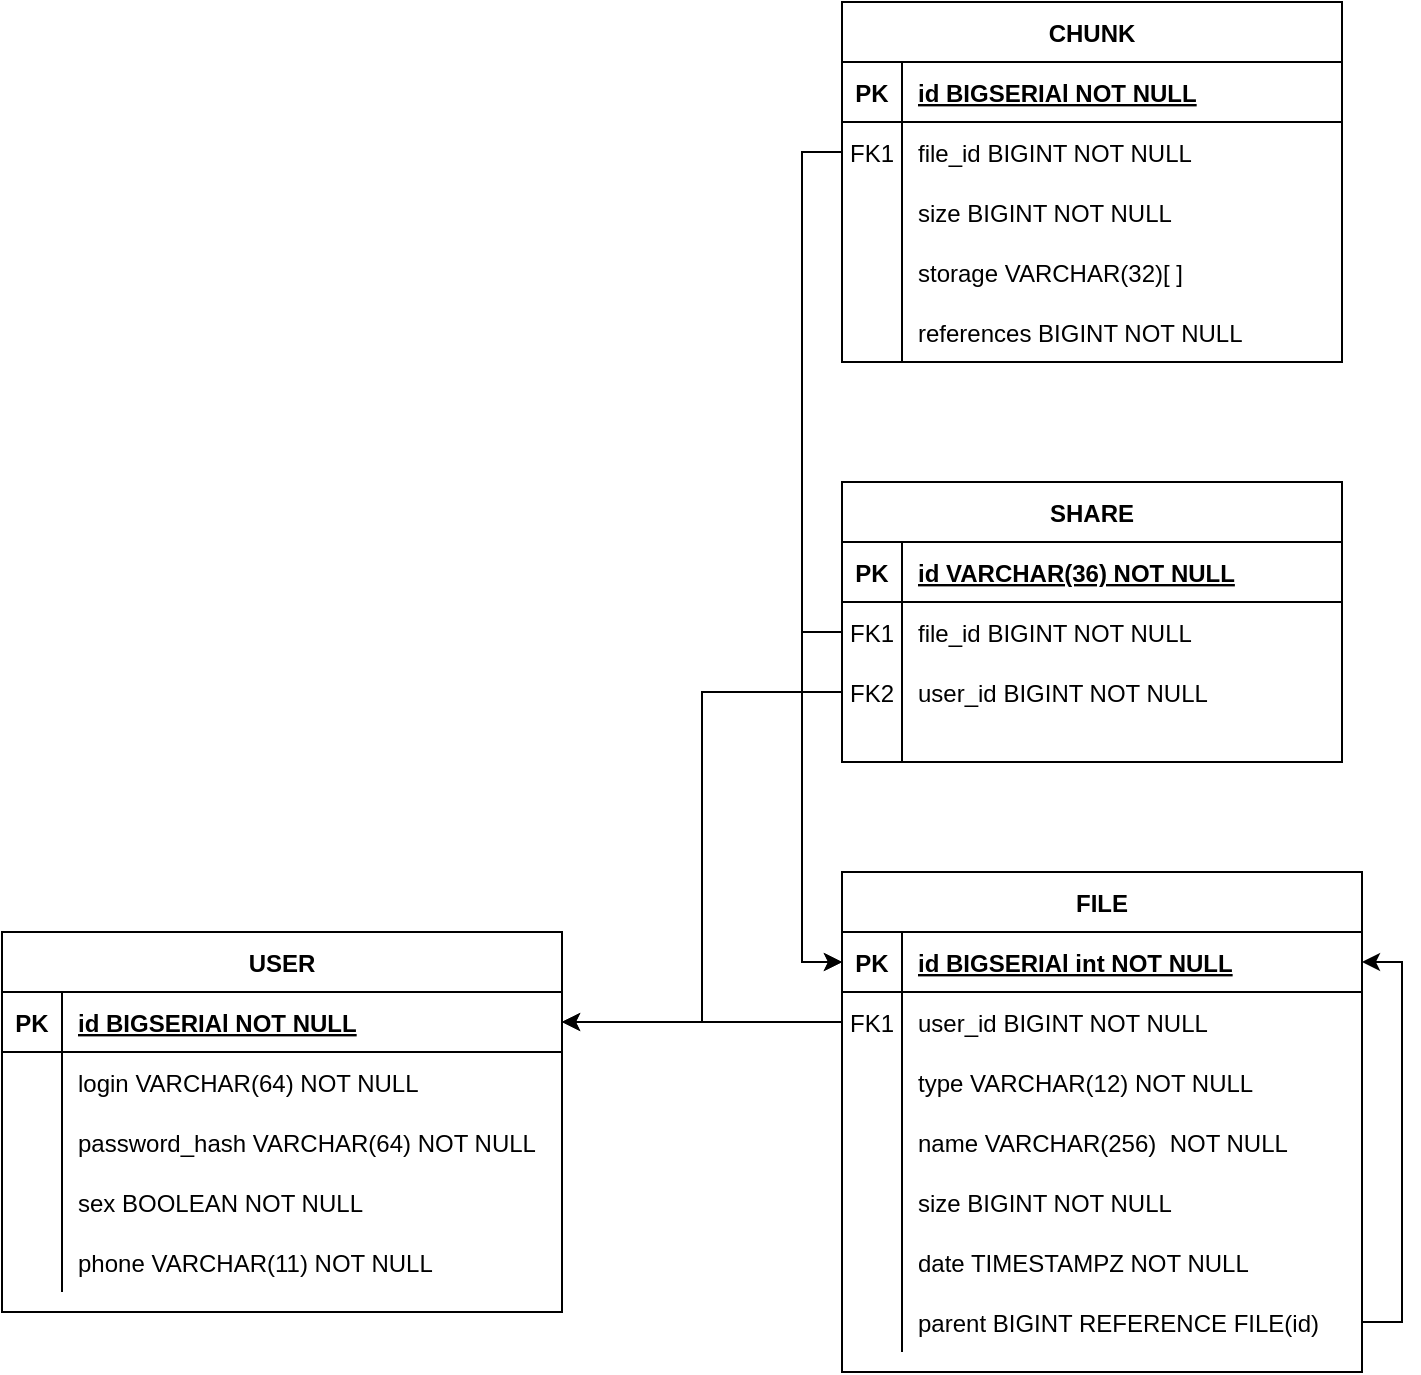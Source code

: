 <mxfile version="13.10.4" type="device"><diagram id="R2lEEEUBdFMjLlhIrx00" name="Page-1"><mxGraphModel dx="1350" dy="804" grid="1" gridSize="10" guides="1" tooltips="1" connect="1" arrows="1" fold="1" page="1" pageScale="1" pageWidth="850" pageHeight="1100" math="0" shadow="0" extFonts="Permanent Marker^https://fonts.googleapis.com/css?family=Permanent+Marker"><root><mxCell id="0"/><mxCell id="1" parent="0"/><mxCell id="C-vyLk0tnHw3VtMMgP7b-2" value="FILE" style="shape=table;startSize=30;container=1;collapsible=1;childLayout=tableLayout;fixedRows=1;rowLines=0;fontStyle=1;align=center;resizeLast=1;" parent="1" vertex="1"><mxGeometry x="460" y="445" width="260" height="250" as="geometry"/></mxCell><mxCell id="C-vyLk0tnHw3VtMMgP7b-3" value="" style="shape=partialRectangle;collapsible=0;dropTarget=0;pointerEvents=0;fillColor=none;points=[[0,0.5],[1,0.5]];portConstraint=eastwest;top=0;left=0;right=0;bottom=1;" parent="C-vyLk0tnHw3VtMMgP7b-2" vertex="1"><mxGeometry y="30" width="260" height="30" as="geometry"/></mxCell><mxCell id="C-vyLk0tnHw3VtMMgP7b-4" value="PK" style="shape=partialRectangle;overflow=hidden;connectable=0;fillColor=none;top=0;left=0;bottom=0;right=0;fontStyle=1;" parent="C-vyLk0tnHw3VtMMgP7b-3" vertex="1"><mxGeometry width="30" height="30" as="geometry"/></mxCell><mxCell id="C-vyLk0tnHw3VtMMgP7b-5" value="id BIGSERIAl int NOT NULL " style="shape=partialRectangle;overflow=hidden;connectable=0;fillColor=none;top=0;left=0;bottom=0;right=0;align=left;spacingLeft=6;fontStyle=5;" parent="C-vyLk0tnHw3VtMMgP7b-3" vertex="1"><mxGeometry x="30" width="230" height="30" as="geometry"/></mxCell><mxCell id="C-vyLk0tnHw3VtMMgP7b-6" value="" style="shape=partialRectangle;collapsible=0;dropTarget=0;pointerEvents=0;fillColor=none;points=[[0,0.5],[1,0.5]];portConstraint=eastwest;top=0;left=0;right=0;bottom=0;" parent="C-vyLk0tnHw3VtMMgP7b-2" vertex="1"><mxGeometry y="60" width="260" height="30" as="geometry"/></mxCell><mxCell id="C-vyLk0tnHw3VtMMgP7b-7" value="FK1" style="shape=partialRectangle;overflow=hidden;connectable=0;fillColor=none;top=0;left=0;bottom=0;right=0;" parent="C-vyLk0tnHw3VtMMgP7b-6" vertex="1"><mxGeometry width="30" height="30" as="geometry"/></mxCell><mxCell id="C-vyLk0tnHw3VtMMgP7b-8" value="user_id BIGINT NOT NULL" style="shape=partialRectangle;overflow=hidden;connectable=0;fillColor=none;top=0;left=0;bottom=0;right=0;align=left;spacingLeft=6;" parent="C-vyLk0tnHw3VtMMgP7b-6" vertex="1"><mxGeometry x="30" width="230" height="30" as="geometry"/></mxCell><mxCell id="77K1l9T2cYWj8vdlIYly-48" style="shape=partialRectangle;collapsible=0;dropTarget=0;pointerEvents=0;fillColor=none;points=[[0,0.5],[1,0.5]];portConstraint=eastwest;top=0;left=0;right=0;bottom=0;" parent="C-vyLk0tnHw3VtMMgP7b-2" vertex="1"><mxGeometry y="90" width="260" height="30" as="geometry"/></mxCell><mxCell id="77K1l9T2cYWj8vdlIYly-49" style="shape=partialRectangle;overflow=hidden;connectable=0;fillColor=none;top=0;left=0;bottom=0;right=0;" parent="77K1l9T2cYWj8vdlIYly-48" vertex="1"><mxGeometry width="30" height="30" as="geometry"/></mxCell><mxCell id="77K1l9T2cYWj8vdlIYly-50" value="type VARCHAR(12) NOT NULL" style="shape=partialRectangle;overflow=hidden;connectable=0;fillColor=none;top=0;left=0;bottom=0;right=0;align=left;spacingLeft=6;" parent="77K1l9T2cYWj8vdlIYly-48" vertex="1"><mxGeometry x="30" width="230" height="30" as="geometry"/></mxCell><mxCell id="77K1l9T2cYWj8vdlIYly-45" style="shape=partialRectangle;collapsible=0;dropTarget=0;pointerEvents=0;fillColor=none;points=[[0,0.5],[1,0.5]];portConstraint=eastwest;top=0;left=0;right=0;bottom=0;" parent="C-vyLk0tnHw3VtMMgP7b-2" vertex="1"><mxGeometry y="120" width="260" height="30" as="geometry"/></mxCell><mxCell id="77K1l9T2cYWj8vdlIYly-46" style="shape=partialRectangle;overflow=hidden;connectable=0;fillColor=none;top=0;left=0;bottom=0;right=0;" parent="77K1l9T2cYWj8vdlIYly-45" vertex="1"><mxGeometry width="30" height="30" as="geometry"/></mxCell><mxCell id="77K1l9T2cYWj8vdlIYly-47" value="name VARCHAR(256)  NOT NULL" style="shape=partialRectangle;overflow=hidden;connectable=0;fillColor=none;top=0;left=0;bottom=0;right=0;align=left;spacingLeft=6;" parent="77K1l9T2cYWj8vdlIYly-45" vertex="1"><mxGeometry x="30" width="230" height="30" as="geometry"/></mxCell><mxCell id="77K1l9T2cYWj8vdlIYly-87" style="shape=partialRectangle;collapsible=0;dropTarget=0;pointerEvents=0;fillColor=none;points=[[0,0.5],[1,0.5]];portConstraint=eastwest;top=0;left=0;right=0;bottom=0;" parent="C-vyLk0tnHw3VtMMgP7b-2" vertex="1"><mxGeometry y="150" width="260" height="30" as="geometry"/></mxCell><mxCell id="77K1l9T2cYWj8vdlIYly-88" style="shape=partialRectangle;overflow=hidden;connectable=0;fillColor=none;top=0;left=0;bottom=0;right=0;" parent="77K1l9T2cYWj8vdlIYly-87" vertex="1"><mxGeometry width="30" height="30" as="geometry"/></mxCell><mxCell id="77K1l9T2cYWj8vdlIYly-89" value="size BIGINT NOT NULL" style="shape=partialRectangle;overflow=hidden;connectable=0;fillColor=none;top=0;left=0;bottom=0;right=0;align=left;spacingLeft=6;" parent="77K1l9T2cYWj8vdlIYly-87" vertex="1"><mxGeometry x="30" width="230" height="30" as="geometry"/></mxCell><mxCell id="zLgnKXOsH9FnOLVHSkLM-1" style="shape=partialRectangle;collapsible=0;dropTarget=0;pointerEvents=0;fillColor=none;points=[[0,0.5],[1,0.5]];portConstraint=eastwest;top=0;left=0;right=0;bottom=0;" vertex="1" parent="C-vyLk0tnHw3VtMMgP7b-2"><mxGeometry y="180" width="260" height="30" as="geometry"/></mxCell><mxCell id="zLgnKXOsH9FnOLVHSkLM-2" style="shape=partialRectangle;overflow=hidden;connectable=0;fillColor=none;top=0;left=0;bottom=0;right=0;" vertex="1" parent="zLgnKXOsH9FnOLVHSkLM-1"><mxGeometry width="30" height="30" as="geometry"/></mxCell><mxCell id="zLgnKXOsH9FnOLVHSkLM-3" value="date TIMESTAMPZ NOT NULL" style="shape=partialRectangle;overflow=hidden;connectable=0;fillColor=none;top=0;left=0;bottom=0;right=0;align=left;spacingLeft=6;" vertex="1" parent="zLgnKXOsH9FnOLVHSkLM-1"><mxGeometry x="30" width="230" height="30" as="geometry"/></mxCell><mxCell id="77K1l9T2cYWj8vdlIYly-74" style="edgeStyle=orthogonalEdgeStyle;rounded=0;orthogonalLoop=1;jettySize=auto;html=1;exitX=1;exitY=0.5;exitDx=0;exitDy=0;entryX=1;entryY=0.5;entryDx=0;entryDy=0;" parent="C-vyLk0tnHw3VtMMgP7b-2" source="77K1l9T2cYWj8vdlIYly-65" target="C-vyLk0tnHw3VtMMgP7b-3" edge="1"><mxGeometry relative="1" as="geometry"/></mxCell><mxCell id="77K1l9T2cYWj8vdlIYly-65" style="shape=partialRectangle;collapsible=0;dropTarget=0;pointerEvents=0;fillColor=none;points=[[0,0.5],[1,0.5]];portConstraint=eastwest;top=0;left=0;right=0;bottom=0;" parent="C-vyLk0tnHw3VtMMgP7b-2" vertex="1"><mxGeometry y="210" width="260" height="30" as="geometry"/></mxCell><mxCell id="77K1l9T2cYWj8vdlIYly-66" style="shape=partialRectangle;overflow=hidden;connectable=0;fillColor=none;top=0;left=0;bottom=0;right=0;" parent="77K1l9T2cYWj8vdlIYly-65" vertex="1"><mxGeometry width="30" height="30" as="geometry"/></mxCell><mxCell id="77K1l9T2cYWj8vdlIYly-67" value="parent BIGINT REFERENCE FILE(id)" style="shape=partialRectangle;overflow=hidden;connectable=0;fillColor=none;top=0;left=0;bottom=0;right=0;align=left;spacingLeft=6;" parent="77K1l9T2cYWj8vdlIYly-65" vertex="1"><mxGeometry x="30" width="230" height="30" as="geometry"/></mxCell><mxCell id="C-vyLk0tnHw3VtMMgP7b-13" value="CHUNK" style="shape=table;startSize=30;container=1;collapsible=1;childLayout=tableLayout;fixedRows=1;rowLines=0;fontStyle=1;align=center;resizeLast=1;" parent="1" vertex="1"><mxGeometry x="460" y="10" width="250" height="180" as="geometry"/></mxCell><mxCell id="C-vyLk0tnHw3VtMMgP7b-14" value="" style="shape=partialRectangle;collapsible=0;dropTarget=0;pointerEvents=0;fillColor=none;points=[[0,0.5],[1,0.5]];portConstraint=eastwest;top=0;left=0;right=0;bottom=1;" parent="C-vyLk0tnHw3VtMMgP7b-13" vertex="1"><mxGeometry y="30" width="250" height="30" as="geometry"/></mxCell><mxCell id="C-vyLk0tnHw3VtMMgP7b-15" value="PK" style="shape=partialRectangle;overflow=hidden;connectable=0;fillColor=none;top=0;left=0;bottom=0;right=0;fontStyle=1;" parent="C-vyLk0tnHw3VtMMgP7b-14" vertex="1"><mxGeometry width="30" height="30" as="geometry"/></mxCell><mxCell id="C-vyLk0tnHw3VtMMgP7b-16" value="id BIGSERIAl NOT NULL " style="shape=partialRectangle;overflow=hidden;connectable=0;fillColor=none;top=0;left=0;bottom=0;right=0;align=left;spacingLeft=6;fontStyle=5;" parent="C-vyLk0tnHw3VtMMgP7b-14" vertex="1"><mxGeometry x="30" width="220" height="30" as="geometry"/></mxCell><mxCell id="C-vyLk0tnHw3VtMMgP7b-17" value="" style="shape=partialRectangle;collapsible=0;dropTarget=0;pointerEvents=0;fillColor=none;points=[[0,0.5],[1,0.5]];portConstraint=eastwest;top=0;left=0;right=0;bottom=0;" parent="C-vyLk0tnHw3VtMMgP7b-13" vertex="1"><mxGeometry y="60" width="250" height="30" as="geometry"/></mxCell><mxCell id="C-vyLk0tnHw3VtMMgP7b-18" value="FK1" style="shape=partialRectangle;overflow=hidden;connectable=0;fillColor=none;top=0;left=0;bottom=0;right=0;" parent="C-vyLk0tnHw3VtMMgP7b-17" vertex="1"><mxGeometry width="30" height="30" as="geometry"/></mxCell><mxCell id="C-vyLk0tnHw3VtMMgP7b-19" value="file_id BIGINT NOT NULL" style="shape=partialRectangle;overflow=hidden;connectable=0;fillColor=none;top=0;left=0;bottom=0;right=0;align=left;spacingLeft=6;" parent="C-vyLk0tnHw3VtMMgP7b-17" vertex="1"><mxGeometry x="30" width="220" height="30" as="geometry"/></mxCell><mxCell id="zLgnKXOsH9FnOLVHSkLM-4" style="shape=partialRectangle;collapsible=0;dropTarget=0;pointerEvents=0;fillColor=none;points=[[0,0.5],[1,0.5]];portConstraint=eastwest;top=0;left=0;right=0;bottom=0;" vertex="1" parent="C-vyLk0tnHw3VtMMgP7b-13"><mxGeometry y="90" width="250" height="30" as="geometry"/></mxCell><mxCell id="zLgnKXOsH9FnOLVHSkLM-5" style="shape=partialRectangle;overflow=hidden;connectable=0;fillColor=none;top=0;left=0;bottom=0;right=0;" vertex="1" parent="zLgnKXOsH9FnOLVHSkLM-4"><mxGeometry width="30" height="30" as="geometry"/></mxCell><mxCell id="zLgnKXOsH9FnOLVHSkLM-6" value="size BIGINT NOT NULL" style="shape=partialRectangle;overflow=hidden;connectable=0;fillColor=none;top=0;left=0;bottom=0;right=0;align=left;spacingLeft=6;" vertex="1" parent="zLgnKXOsH9FnOLVHSkLM-4"><mxGeometry x="30" width="220" height="30" as="geometry"/></mxCell><mxCell id="77K1l9T2cYWj8vdlIYly-84" style="shape=partialRectangle;collapsible=0;dropTarget=0;pointerEvents=0;fillColor=none;points=[[0,0.5],[1,0.5]];portConstraint=eastwest;top=0;left=0;right=0;bottom=0;" parent="C-vyLk0tnHw3VtMMgP7b-13" vertex="1"><mxGeometry y="120" width="250" height="30" as="geometry"/></mxCell><mxCell id="77K1l9T2cYWj8vdlIYly-85" style="shape=partialRectangle;overflow=hidden;connectable=0;fillColor=none;top=0;left=0;bottom=0;right=0;" parent="77K1l9T2cYWj8vdlIYly-84" vertex="1"><mxGeometry width="30" height="30" as="geometry"/></mxCell><mxCell id="77K1l9T2cYWj8vdlIYly-86" value="storage VARCHAR(32)[ ]" style="shape=partialRectangle;overflow=hidden;connectable=0;fillColor=none;top=0;left=0;bottom=0;right=0;align=left;spacingLeft=6;" parent="77K1l9T2cYWj8vdlIYly-84" vertex="1"><mxGeometry x="30" width="220" height="30" as="geometry"/></mxCell><mxCell id="UC0mxYp0fGT6mjoq_Wu9-1" style="shape=partialRectangle;collapsible=0;dropTarget=0;pointerEvents=0;fillColor=none;points=[[0,0.5],[1,0.5]];portConstraint=eastwest;top=0;left=0;right=0;bottom=0;" parent="C-vyLk0tnHw3VtMMgP7b-13" vertex="1"><mxGeometry y="150" width="250" height="30" as="geometry"/></mxCell><mxCell id="UC0mxYp0fGT6mjoq_Wu9-2" style="shape=partialRectangle;overflow=hidden;connectable=0;fillColor=none;top=0;left=0;bottom=0;right=0;" parent="UC0mxYp0fGT6mjoq_Wu9-1" vertex="1"><mxGeometry width="30" height="30" as="geometry"/></mxCell><mxCell id="UC0mxYp0fGT6mjoq_Wu9-3" value="references BIGINT NOT NULL" style="shape=partialRectangle;overflow=hidden;connectable=0;fillColor=none;top=0;left=0;bottom=0;right=0;align=left;spacingLeft=6;" parent="UC0mxYp0fGT6mjoq_Wu9-1" vertex="1"><mxGeometry x="30" width="220" height="30" as="geometry"/></mxCell><mxCell id="C-vyLk0tnHw3VtMMgP7b-23" value="USER" style="shape=table;startSize=30;container=1;collapsible=1;childLayout=tableLayout;fixedRows=1;rowLines=0;fontStyle=1;align=center;resizeLast=1;" parent="1" vertex="1"><mxGeometry x="40" y="475" width="280" height="190" as="geometry"/></mxCell><mxCell id="C-vyLk0tnHw3VtMMgP7b-24" value="" style="shape=partialRectangle;collapsible=0;dropTarget=0;pointerEvents=0;fillColor=none;points=[[0,0.5],[1,0.5]];portConstraint=eastwest;top=0;left=0;right=0;bottom=1;" parent="C-vyLk0tnHw3VtMMgP7b-23" vertex="1"><mxGeometry y="30" width="280" height="30" as="geometry"/></mxCell><mxCell id="C-vyLk0tnHw3VtMMgP7b-25" value="PK" style="shape=partialRectangle;overflow=hidden;connectable=0;fillColor=none;top=0;left=0;bottom=0;right=0;fontStyle=1;" parent="C-vyLk0tnHw3VtMMgP7b-24" vertex="1"><mxGeometry width="30" height="30" as="geometry"/></mxCell><mxCell id="C-vyLk0tnHw3VtMMgP7b-26" value="id BIGSERIAl NOT NULL " style="shape=partialRectangle;overflow=hidden;connectable=0;fillColor=none;top=0;left=0;bottom=0;right=0;align=left;spacingLeft=6;fontStyle=5;" parent="C-vyLk0tnHw3VtMMgP7b-24" vertex="1"><mxGeometry x="30" width="250" height="30" as="geometry"/></mxCell><mxCell id="C-vyLk0tnHw3VtMMgP7b-27" value="" style="shape=partialRectangle;collapsible=0;dropTarget=0;pointerEvents=0;fillColor=none;points=[[0,0.5],[1,0.5]];portConstraint=eastwest;top=0;left=0;right=0;bottom=0;" parent="C-vyLk0tnHw3VtMMgP7b-23" vertex="1"><mxGeometry y="60" width="280" height="30" as="geometry"/></mxCell><mxCell id="C-vyLk0tnHw3VtMMgP7b-28" value="" style="shape=partialRectangle;overflow=hidden;connectable=0;fillColor=none;top=0;left=0;bottom=0;right=0;" parent="C-vyLk0tnHw3VtMMgP7b-27" vertex="1"><mxGeometry width="30" height="30" as="geometry"/></mxCell><mxCell id="C-vyLk0tnHw3VtMMgP7b-29" value="login VARCHAR(64) NOT NULL" style="shape=partialRectangle;overflow=hidden;connectable=0;fillColor=none;top=0;left=0;bottom=0;right=0;align=left;spacingLeft=6;" parent="C-vyLk0tnHw3VtMMgP7b-27" vertex="1"><mxGeometry x="30" width="250" height="30" as="geometry"/></mxCell><mxCell id="77K1l9T2cYWj8vdlIYly-33" style="shape=partialRectangle;collapsible=0;dropTarget=0;pointerEvents=0;fillColor=none;points=[[0,0.5],[1,0.5]];portConstraint=eastwest;top=0;left=0;right=0;bottom=0;" parent="C-vyLk0tnHw3VtMMgP7b-23" vertex="1"><mxGeometry y="90" width="280" height="30" as="geometry"/></mxCell><mxCell id="77K1l9T2cYWj8vdlIYly-34" style="shape=partialRectangle;overflow=hidden;connectable=0;fillColor=none;top=0;left=0;bottom=0;right=0;" parent="77K1l9T2cYWj8vdlIYly-33" vertex="1"><mxGeometry width="30" height="30" as="geometry"/></mxCell><mxCell id="77K1l9T2cYWj8vdlIYly-35" value="password_hash VARCHAR(64) NOT NULL" style="shape=partialRectangle;overflow=hidden;connectable=0;fillColor=none;top=0;left=0;bottom=0;right=0;align=left;spacingLeft=6;" parent="77K1l9T2cYWj8vdlIYly-33" vertex="1"><mxGeometry x="30" width="250" height="30" as="geometry"/></mxCell><mxCell id="77K1l9T2cYWj8vdlIYly-36" style="shape=partialRectangle;collapsible=0;dropTarget=0;pointerEvents=0;fillColor=none;points=[[0,0.5],[1,0.5]];portConstraint=eastwest;top=0;left=0;right=0;bottom=0;" parent="C-vyLk0tnHw3VtMMgP7b-23" vertex="1"><mxGeometry y="120" width="280" height="30" as="geometry"/></mxCell><mxCell id="77K1l9T2cYWj8vdlIYly-37" style="shape=partialRectangle;overflow=hidden;connectable=0;fillColor=none;top=0;left=0;bottom=0;right=0;" parent="77K1l9T2cYWj8vdlIYly-36" vertex="1"><mxGeometry width="30" height="30" as="geometry"/></mxCell><mxCell id="77K1l9T2cYWj8vdlIYly-38" value="sex BOOLEAN NOT NULL" style="shape=partialRectangle;overflow=hidden;connectable=0;fillColor=none;top=0;left=0;bottom=0;right=0;align=left;spacingLeft=6;" parent="77K1l9T2cYWj8vdlIYly-36" vertex="1"><mxGeometry x="30" width="250" height="30" as="geometry"/></mxCell><mxCell id="77K1l9T2cYWj8vdlIYly-39" style="shape=partialRectangle;collapsible=0;dropTarget=0;pointerEvents=0;fillColor=none;points=[[0,0.5],[1,0.5]];portConstraint=eastwest;top=0;left=0;right=0;bottom=0;" parent="C-vyLk0tnHw3VtMMgP7b-23" vertex="1"><mxGeometry y="150" width="280" height="30" as="geometry"/></mxCell><mxCell id="77K1l9T2cYWj8vdlIYly-40" style="shape=partialRectangle;overflow=hidden;connectable=0;fillColor=none;top=0;left=0;bottom=0;right=0;" parent="77K1l9T2cYWj8vdlIYly-39" vertex="1"><mxGeometry width="30" height="30" as="geometry"/></mxCell><mxCell id="77K1l9T2cYWj8vdlIYly-41" value="phone VARCHAR(11) NOT NULL" style="shape=partialRectangle;overflow=hidden;connectable=0;fillColor=none;top=0;left=0;bottom=0;right=0;align=left;spacingLeft=6;" parent="77K1l9T2cYWj8vdlIYly-39" vertex="1"><mxGeometry x="30" width="250" height="30" as="geometry"/></mxCell><mxCell id="77K1l9T2cYWj8vdlIYly-2" value="SHARE" style="shape=table;startSize=30;container=1;collapsible=1;childLayout=tableLayout;fixedRows=1;rowLines=0;fontStyle=1;align=center;resizeLast=1;" parent="1" vertex="1"><mxGeometry x="460" y="250" width="250" height="140" as="geometry"/></mxCell><mxCell id="77K1l9T2cYWj8vdlIYly-3" value="" style="shape=partialRectangle;collapsible=0;dropTarget=0;pointerEvents=0;fillColor=none;points=[[0,0.5],[1,0.5]];portConstraint=eastwest;top=0;left=0;right=0;bottom=1;" parent="77K1l9T2cYWj8vdlIYly-2" vertex="1"><mxGeometry y="30" width="250" height="30" as="geometry"/></mxCell><mxCell id="77K1l9T2cYWj8vdlIYly-4" value="PK" style="shape=partialRectangle;overflow=hidden;connectable=0;fillColor=none;top=0;left=0;bottom=0;right=0;fontStyle=1;" parent="77K1l9T2cYWj8vdlIYly-3" vertex="1"><mxGeometry width="30" height="30" as="geometry"/></mxCell><mxCell id="77K1l9T2cYWj8vdlIYly-5" value="id VARCHAR(36) NOT NULL " style="shape=partialRectangle;overflow=hidden;connectable=0;fillColor=none;top=0;left=0;bottom=0;right=0;align=left;spacingLeft=6;fontStyle=5;" parent="77K1l9T2cYWj8vdlIYly-3" vertex="1"><mxGeometry x="30" width="220" height="30" as="geometry"/></mxCell><mxCell id="77K1l9T2cYWj8vdlIYly-6" value="" style="shape=partialRectangle;collapsible=0;dropTarget=0;pointerEvents=0;fillColor=none;points=[[0,0.5],[1,0.5]];portConstraint=eastwest;top=0;left=0;right=0;bottom=0;" parent="77K1l9T2cYWj8vdlIYly-2" vertex="1"><mxGeometry y="60" width="250" height="30" as="geometry"/></mxCell><mxCell id="77K1l9T2cYWj8vdlIYly-7" value="FK1" style="shape=partialRectangle;overflow=hidden;connectable=0;fillColor=none;top=0;left=0;bottom=0;right=0;" parent="77K1l9T2cYWj8vdlIYly-6" vertex="1"><mxGeometry width="30" height="30" as="geometry"/></mxCell><mxCell id="77K1l9T2cYWj8vdlIYly-8" value="file_id BIGINT NOT NULL" style="shape=partialRectangle;overflow=hidden;connectable=0;fillColor=none;top=0;left=0;bottom=0;right=0;align=left;spacingLeft=6;" parent="77K1l9T2cYWj8vdlIYly-6" vertex="1"><mxGeometry x="30" width="220" height="30" as="geometry"/></mxCell><mxCell id="xs04f3oF8jodWeMwyXqp-1" style="shape=partialRectangle;collapsible=0;dropTarget=0;pointerEvents=0;fillColor=none;points=[[0,0.5],[1,0.5]];portConstraint=eastwest;top=0;left=0;right=0;bottom=0;" parent="77K1l9T2cYWj8vdlIYly-2" vertex="1"><mxGeometry y="90" width="250" height="30" as="geometry"/></mxCell><mxCell id="xs04f3oF8jodWeMwyXqp-2" value="FK2" style="shape=partialRectangle;overflow=hidden;connectable=0;fillColor=none;top=0;left=0;bottom=0;right=0;" parent="xs04f3oF8jodWeMwyXqp-1" vertex="1"><mxGeometry width="30" height="30" as="geometry"/></mxCell><mxCell id="xs04f3oF8jodWeMwyXqp-3" value="user_id BIGINT NOT NULL" style="shape=partialRectangle;overflow=hidden;connectable=0;fillColor=none;top=0;left=0;bottom=0;right=0;align=left;spacingLeft=6;" parent="xs04f3oF8jodWeMwyXqp-1" vertex="1"><mxGeometry x="30" width="220" height="30" as="geometry"/></mxCell><mxCell id="77K1l9T2cYWj8vdlIYly-9" value="" style="shape=partialRectangle;collapsible=0;dropTarget=0;pointerEvents=0;fillColor=none;points=[[0,0.5],[1,0.5]];portConstraint=eastwest;top=0;left=0;right=0;bottom=0;" parent="77K1l9T2cYWj8vdlIYly-2" vertex="1"><mxGeometry y="120" width="250" height="20" as="geometry"/></mxCell><mxCell id="77K1l9T2cYWj8vdlIYly-10" value="" style="shape=partialRectangle;overflow=hidden;connectable=0;fillColor=none;top=0;left=0;bottom=0;right=0;" parent="77K1l9T2cYWj8vdlIYly-9" vertex="1"><mxGeometry width="30" height="20" as="geometry"/></mxCell><mxCell id="77K1l9T2cYWj8vdlIYly-11" value="" style="shape=partialRectangle;overflow=hidden;connectable=0;fillColor=none;top=0;left=0;bottom=0;right=0;align=left;spacingLeft=6;" parent="77K1l9T2cYWj8vdlIYly-9" vertex="1"><mxGeometry x="30" width="220" height="20" as="geometry"/></mxCell><mxCell id="77K1l9T2cYWj8vdlIYly-77" style="edgeStyle=orthogonalEdgeStyle;rounded=0;orthogonalLoop=1;jettySize=auto;html=1;exitX=0;exitY=0.5;exitDx=0;exitDy=0;entryX=1;entryY=0.5;entryDx=0;entryDy=0;" parent="1" source="C-vyLk0tnHw3VtMMgP7b-6" target="C-vyLk0tnHw3VtMMgP7b-24" edge="1"><mxGeometry relative="1" as="geometry"/></mxCell><mxCell id="77K1l9T2cYWj8vdlIYly-81" style="edgeStyle=orthogonalEdgeStyle;rounded=0;orthogonalLoop=1;jettySize=auto;html=1;exitX=0;exitY=0.5;exitDx=0;exitDy=0;entryX=0;entryY=0.5;entryDx=0;entryDy=0;" parent="1" source="C-vyLk0tnHw3VtMMgP7b-17" target="C-vyLk0tnHw3VtMMgP7b-3" edge="1"><mxGeometry relative="1" as="geometry"/></mxCell><mxCell id="77K1l9T2cYWj8vdlIYly-82" style="edgeStyle=orthogonalEdgeStyle;rounded=0;orthogonalLoop=1;jettySize=auto;html=1;exitX=0;exitY=0.5;exitDx=0;exitDy=0;entryX=0;entryY=0.5;entryDx=0;entryDy=0;" parent="1" source="77K1l9T2cYWj8vdlIYly-6" target="C-vyLk0tnHw3VtMMgP7b-3" edge="1"><mxGeometry relative="1" as="geometry"/></mxCell><mxCell id="xs04f3oF8jodWeMwyXqp-5" style="edgeStyle=orthogonalEdgeStyle;rounded=0;orthogonalLoop=1;jettySize=auto;html=1;exitX=0;exitY=0.5;exitDx=0;exitDy=0;entryX=1;entryY=0.5;entryDx=0;entryDy=0;" parent="1" source="xs04f3oF8jodWeMwyXqp-1" target="C-vyLk0tnHw3VtMMgP7b-24" edge="1"><mxGeometry relative="1" as="geometry"/></mxCell></root></mxGraphModel></diagram></mxfile>